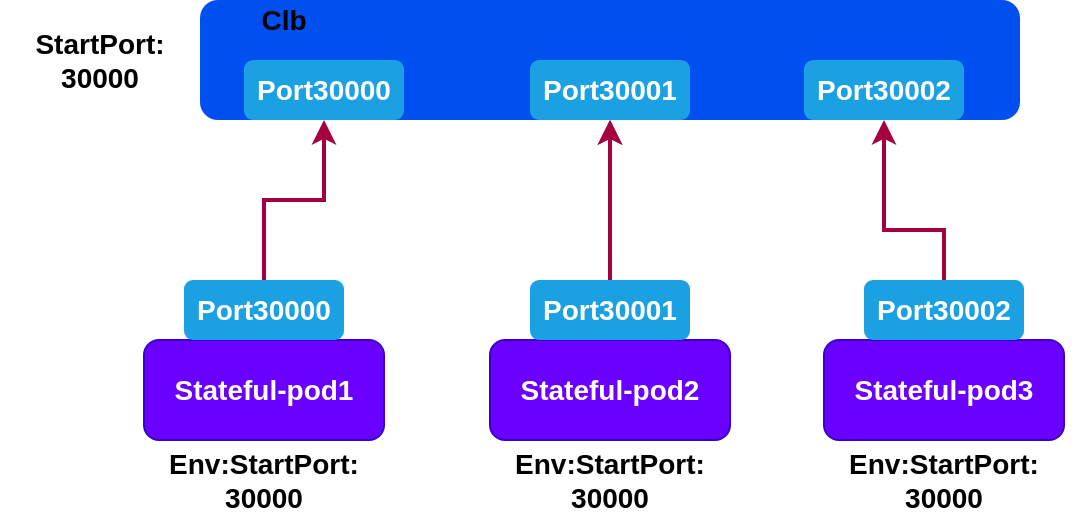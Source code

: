 <mxfile version="11.1.1" type="device"><diagram id="0yPJa14oaCX67Wpk4_On" name="Page-1"><mxGraphModel dx="1106" dy="805" grid="1" gridSize="10" guides="1" tooltips="1" connect="1" arrows="1" fold="1" page="1" pageScale="1" pageWidth="827" pageHeight="1169" math="0" shadow="0"><root><mxCell id="0"/><mxCell id="1" parent="0"/><mxCell id="gROL4YR0u5UB5DPjfXFc-2" value="" style="rounded=1;whiteSpace=wrap;html=1;fillColor=#0050ef;strokeColor=none;fontColor=#ffffff;" vertex="1" parent="1"><mxGeometry x="208" y="220" width="410" height="60" as="geometry"/></mxCell><mxCell id="gROL4YR0u5UB5DPjfXFc-13" style="edgeStyle=orthogonalEdgeStyle;rounded=0;orthogonalLoop=1;jettySize=auto;html=1;exitX=0.5;exitY=0;exitDx=0;exitDy=0;entryX=0.5;entryY=1;entryDx=0;entryDy=0;strokeColor=#A50040;fillColor=#d80073;strokeWidth=2;" edge="1" parent="1" source="gROL4YR0u5UB5DPjfXFc-17" target="gROL4YR0u5UB5DPjfXFc-6"><mxGeometry relative="1" as="geometry"/></mxCell><mxCell id="gROL4YR0u5UB5DPjfXFc-3" value="Stateful-pod1" style="rounded=1;whiteSpace=wrap;html=1;fillColor=#6a00ff;strokeColor=#3700CC;fontColor=#ffffff;fontSize=14;fontStyle=1" vertex="1" parent="1"><mxGeometry x="180" y="390" width="120" height="50" as="geometry"/></mxCell><mxCell id="gROL4YR0u5UB5DPjfXFc-14" style="edgeStyle=orthogonalEdgeStyle;rounded=0;orthogonalLoop=1;jettySize=auto;html=1;exitX=0.5;exitY=0;exitDx=0;exitDy=0;entryX=0.5;entryY=1;entryDx=0;entryDy=0;strokeColor=#A50040;strokeWidth=2;fillColor=#d80073;" edge="1" parent="1" source="gROL4YR0u5UB5DPjfXFc-4" target="gROL4YR0u5UB5DPjfXFc-7"><mxGeometry relative="1" as="geometry"/></mxCell><mxCell id="gROL4YR0u5UB5DPjfXFc-4" value="Stateful-pod2" style="rounded=1;whiteSpace=wrap;html=1;fontSize=14;fontColor=#ffffff;fontStyle=1;strokeColor=#3700CC;fillColor=#6a00ff;" vertex="1" parent="1"><mxGeometry x="353" y="390" width="120" height="50" as="geometry"/></mxCell><mxCell id="gROL4YR0u5UB5DPjfXFc-15" style="edgeStyle=orthogonalEdgeStyle;rounded=0;orthogonalLoop=1;jettySize=auto;html=1;exitX=0.5;exitY=0;exitDx=0;exitDy=0;entryX=0.5;entryY=1;entryDx=0;entryDy=0;strokeColor=#A50040;strokeWidth=2;fillColor=#d80073;" edge="1" parent="1" source="gROL4YR0u5UB5DPjfXFc-5" target="gROL4YR0u5UB5DPjfXFc-8"><mxGeometry relative="1" as="geometry"/></mxCell><mxCell id="gROL4YR0u5UB5DPjfXFc-5" value="Stateful-pod3" style="rounded=1;whiteSpace=wrap;html=1;fontSize=14;fontColor=#ffffff;fontStyle=1;strokeColor=#3700CC;fillColor=#6a00ff;" vertex="1" parent="1"><mxGeometry x="520" y="390" width="120" height="50" as="geometry"/></mxCell><mxCell id="gROL4YR0u5UB5DPjfXFc-6" value="Port30000" style="rounded=1;whiteSpace=wrap;html=1;fillColor=#1ba1e2;strokeColor=none;fontColor=#ffffff;fontSize=14;fontStyle=1" vertex="1" parent="1"><mxGeometry x="230" y="250" width="80" height="30" as="geometry"/></mxCell><mxCell id="gROL4YR0u5UB5DPjfXFc-7" value="Port30001" style="rounded=1;whiteSpace=wrap;html=1;fontSize=14;fontColor=#ffffff;fontStyle=1;strokeColor=none;fillColor=#1ba1e2;" vertex="1" parent="1"><mxGeometry x="373" y="250" width="80" height="30" as="geometry"/></mxCell><mxCell id="gROL4YR0u5UB5DPjfXFc-8" value="Port30002" style="rounded=1;whiteSpace=wrap;html=1;fontSize=14;fontColor=#ffffff;fontStyle=1;strokeColor=none;fillColor=#1ba1e2;" vertex="1" parent="1"><mxGeometry x="510" y="250" width="80" height="30" as="geometry"/></mxCell><mxCell id="gROL4YR0u5UB5DPjfXFc-9" value="StartPort: 30000" style="text;html=1;strokeColor=none;fillColor=none;align=center;verticalAlign=middle;whiteSpace=wrap;rounded=0;fontStyle=1;fontSize=14;" vertex="1" parent="1"><mxGeometry x="108" y="240" width="100" height="20" as="geometry"/></mxCell><mxCell id="gROL4YR0u5UB5DPjfXFc-10" value="Env:StartPort: 30000" style="text;html=1;strokeColor=none;fillColor=none;align=center;verticalAlign=middle;whiteSpace=wrap;rounded=0;fontSize=14;fontStyle=1;" vertex="1" parent="1"><mxGeometry x="175" y="450" width="130" height="20" as="geometry"/></mxCell><mxCell id="gROL4YR0u5UB5DPjfXFc-11" value="Env:StartPort: 30000" style="text;html=1;strokeColor=none;fillColor=none;align=center;verticalAlign=middle;whiteSpace=wrap;rounded=0;fontSize=14;fontStyle=1;" vertex="1" parent="1"><mxGeometry x="348" y="450" width="130" height="20" as="geometry"/></mxCell><mxCell id="gROL4YR0u5UB5DPjfXFc-12" value="Env:StartPort: 30000" style="text;html=1;strokeColor=none;fillColor=none;align=center;verticalAlign=middle;whiteSpace=wrap;rounded=0;fontSize=14;fontStyle=1;" vertex="1" parent="1"><mxGeometry x="515" y="450" width="130" height="20" as="geometry"/></mxCell><mxCell id="gROL4YR0u5UB5DPjfXFc-16" value="Clb" style="text;html=1;strokeColor=none;fillColor=none;align=center;verticalAlign=middle;whiteSpace=wrap;rounded=0;fontStyle=1;fontSize=14;" vertex="1" parent="1"><mxGeometry x="230" y="220" width="40" height="20" as="geometry"/></mxCell><mxCell id="gROL4YR0u5UB5DPjfXFc-17" value="Port30000" style="rounded=1;whiteSpace=wrap;html=1;fillColor=#1ba1e2;strokeColor=none;fontColor=#ffffff;fontSize=14;fontStyle=1" vertex="1" parent="1"><mxGeometry x="200" y="360" width="80" height="30" as="geometry"/></mxCell><mxCell id="gROL4YR0u5UB5DPjfXFc-18" style="edgeStyle=orthogonalEdgeStyle;rounded=0;orthogonalLoop=1;jettySize=auto;html=1;exitX=0.5;exitY=0;exitDx=0;exitDy=0;entryX=0.5;entryY=1;entryDx=0;entryDy=0;strokeColor=#A50040;fillColor=#d80073;strokeWidth=2;" edge="1" parent="1" source="gROL4YR0u5UB5DPjfXFc-3" target="gROL4YR0u5UB5DPjfXFc-17"><mxGeometry relative="1" as="geometry"><mxPoint x="240" y="390" as="sourcePoint"/><mxPoint x="270" y="280" as="targetPoint"/></mxGeometry></mxCell><mxCell id="gROL4YR0u5UB5DPjfXFc-20" value="" style="edgeStyle=orthogonalEdgeStyle;rounded=0;orthogonalLoop=1;jettySize=auto;html=1;strokeColor=#A50040;strokeWidth=2;fontSize=11;fillColor=#d80073;" edge="1" parent="1" source="gROL4YR0u5UB5DPjfXFc-19" target="gROL4YR0u5UB5DPjfXFc-7"><mxGeometry relative="1" as="geometry"/></mxCell><mxCell id="gROL4YR0u5UB5DPjfXFc-19" value="Port30001" style="rounded=1;whiteSpace=wrap;html=1;fontSize=14;fontColor=#ffffff;fontStyle=1;strokeColor=none;fillColor=#1ba1e2;" vertex="1" parent="1"><mxGeometry x="373" y="360" width="80" height="30" as="geometry"/></mxCell><mxCell id="gROL4YR0u5UB5DPjfXFc-21" value="Port30002" style="rounded=1;whiteSpace=wrap;html=1;fontSize=14;fontColor=#ffffff;fontStyle=1;strokeColor=none;fillColor=#1ba1e2;" vertex="1" parent="1"><mxGeometry x="540" y="360" width="80" height="30" as="geometry"/></mxCell></root></mxGraphModel></diagram></mxfile>